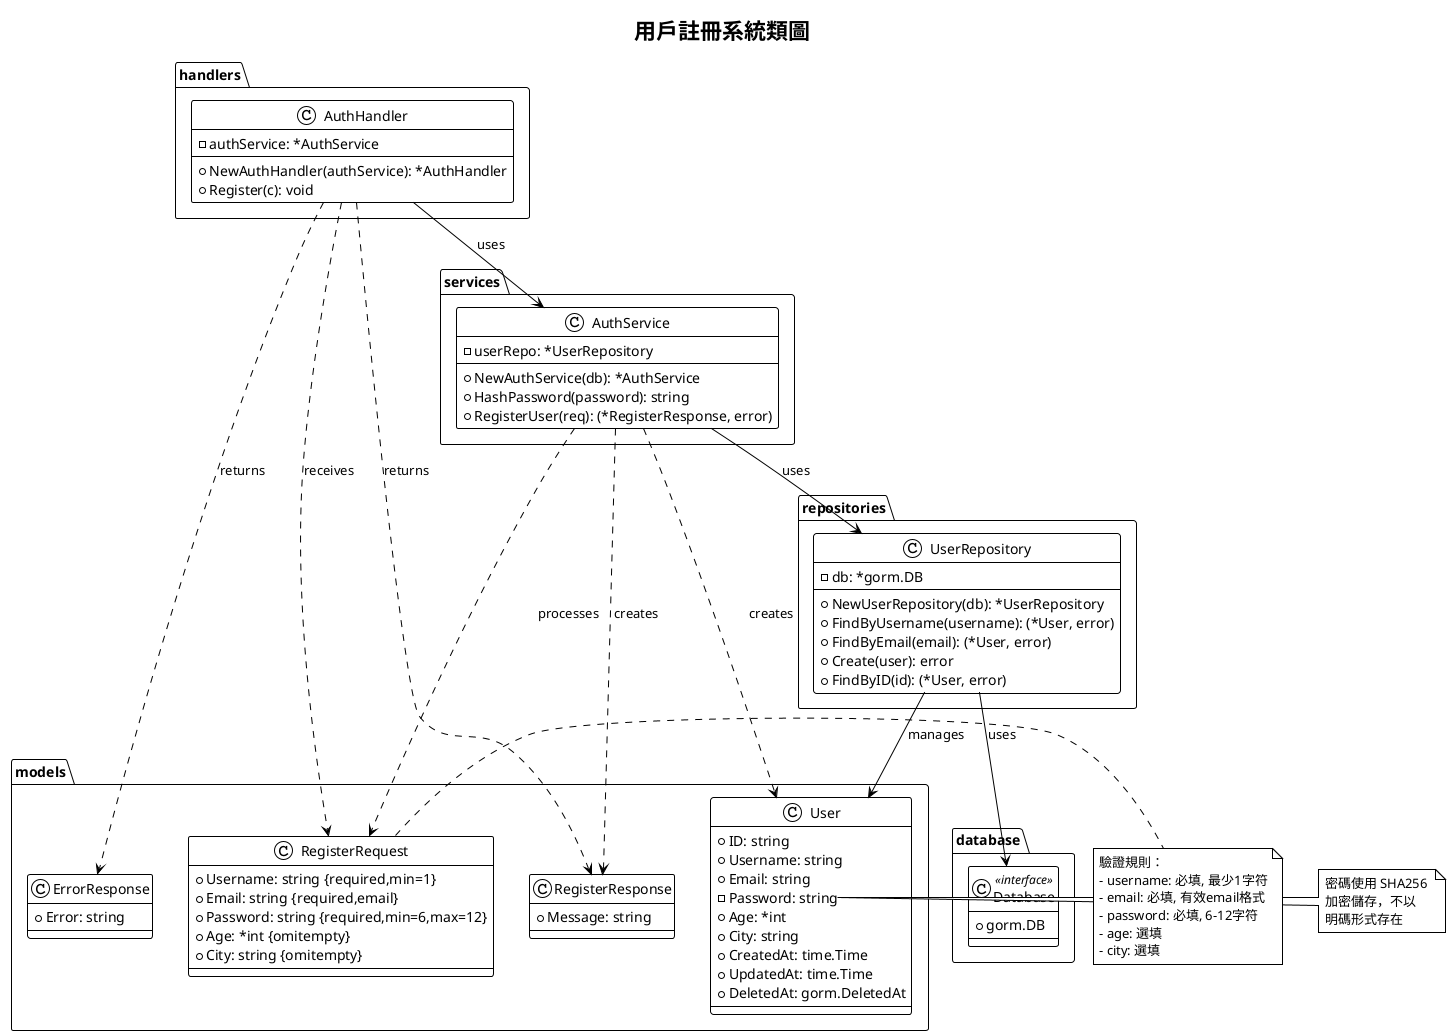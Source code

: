 @startuml 用戶註冊類圖
!theme plain

title 用戶註冊系統類圖

package "models" {
    class User {
        +ID: string
        +Username: string
        +Email: string
        -Password: string
        +Age: *int
        +City: string
        +CreatedAt: time.Time
        +UpdatedAt: time.Time
        +DeletedAt: gorm.DeletedAt
    }
    
    class RegisterRequest {
        +Username: string {required,min=1}
        +Email: string {required,email}
        +Password: string {required,min=6,max=12}
        +Age: *int {omitempty}
        +City: string {omitempty}
    }
    
    class RegisterResponse {
        +Message: string
    }
    
    class ErrorResponse {
        +Error: string
    }
}

package "handlers" {
    class AuthHandler {
        -authService: *AuthService
        +NewAuthHandler(authService): *AuthHandler
        +Register(c): void
    }
}

package "services" {
    class AuthService {
        -userRepo: *UserRepository
        +NewAuthService(db): *AuthService
        +HashPassword(password): string
        +RegisterUser(req): (*RegisterResponse, error)
    }
}

package "repositories" {
    class UserRepository {
        -db: *gorm.DB
        +NewUserRepository(db): *UserRepository
        +FindByUsername(username): (*User, error)
        +FindByEmail(email): (*User, error)
        +Create(user): error
        +FindByID(id): (*User, error)
    }
}

package "database" {
    class Database <<interface>> {
        +gorm.DB
    }
}

' 關聯關係
AuthHandler --> AuthService : uses
AuthService --> UserRepository : uses
UserRepository --> Database : uses
UserRepository --> User : manages

AuthHandler ..> RegisterRequest : receives
AuthHandler ..> RegisterResponse : returns
AuthHandler ..> ErrorResponse : returns

AuthService ..> RegisterRequest : processes
AuthService ..> RegisterResponse : creates
AuthService ..> User : creates

note right of User::Password
  密碼使用 SHA256 
  加密儲存，不以
  明碼形式存在
end note

note right of RegisterRequest
  驗證規則：
  - username: 必填, 最少1字符
  - email: 必填, 有效email格式
  - password: 必填, 6-12字符
  - age: 選填
  - city: 選填
end note

@enduml